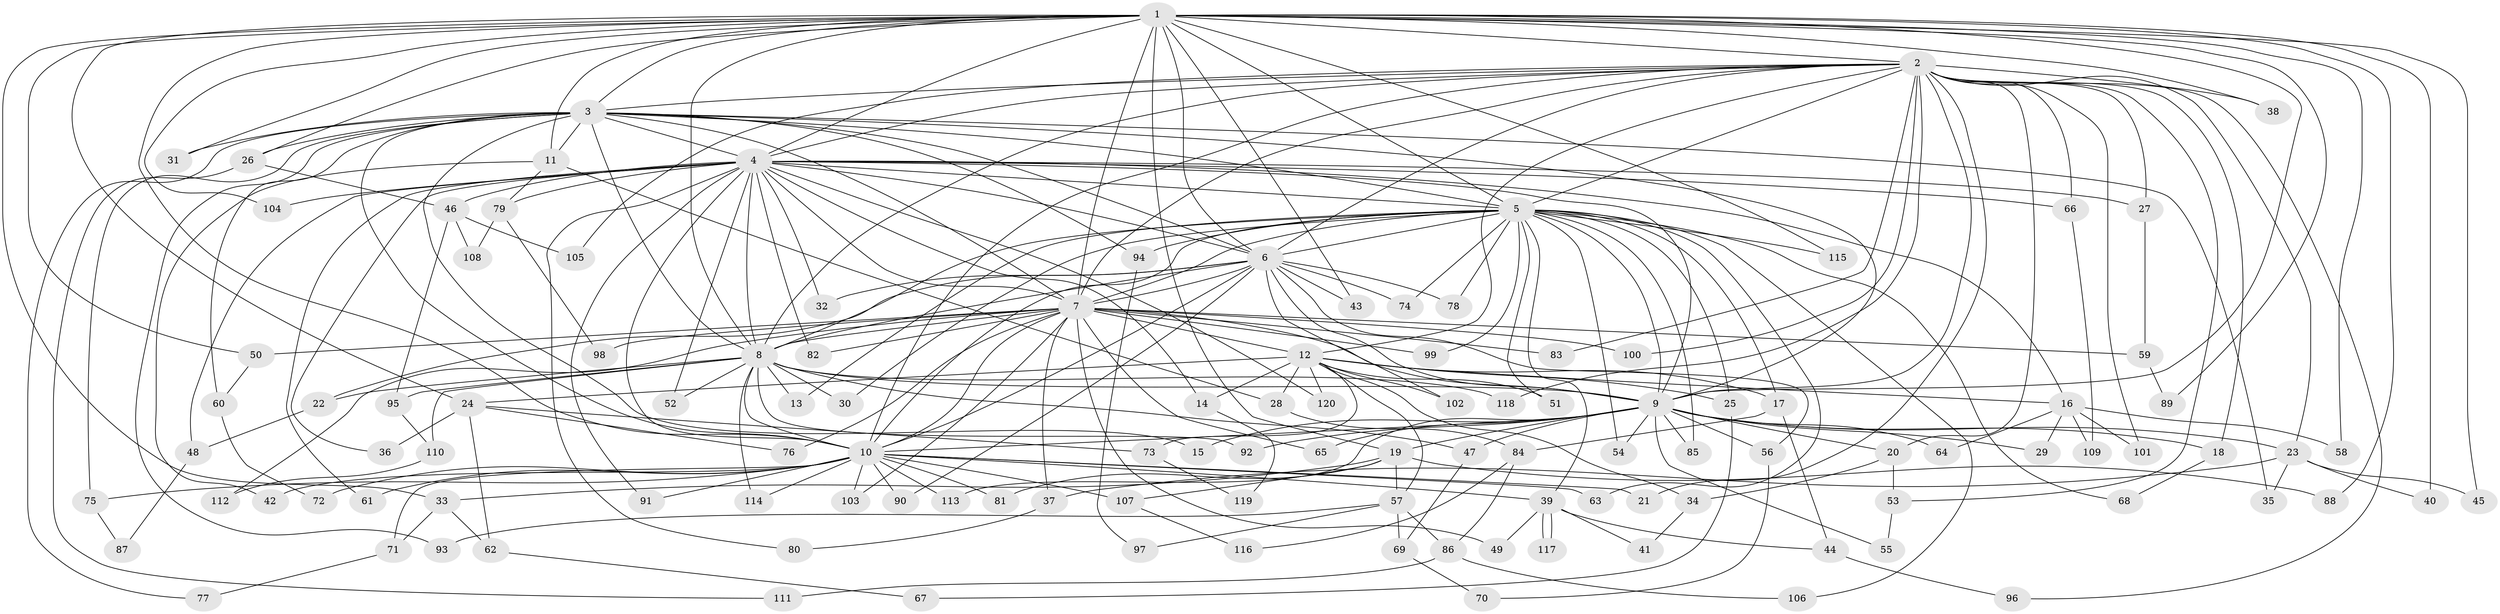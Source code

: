 // Generated by graph-tools (version 1.1) at 2025/01/03/09/25 03:01:14]
// undirected, 120 vertices, 265 edges
graph export_dot {
graph [start="1"]
  node [color=gray90,style=filled];
  1;
  2;
  3;
  4;
  5;
  6;
  7;
  8;
  9;
  10;
  11;
  12;
  13;
  14;
  15;
  16;
  17;
  18;
  19;
  20;
  21;
  22;
  23;
  24;
  25;
  26;
  27;
  28;
  29;
  30;
  31;
  32;
  33;
  34;
  35;
  36;
  37;
  38;
  39;
  40;
  41;
  42;
  43;
  44;
  45;
  46;
  47;
  48;
  49;
  50;
  51;
  52;
  53;
  54;
  55;
  56;
  57;
  58;
  59;
  60;
  61;
  62;
  63;
  64;
  65;
  66;
  67;
  68;
  69;
  70;
  71;
  72;
  73;
  74;
  75;
  76;
  77;
  78;
  79;
  80;
  81;
  82;
  83;
  84;
  85;
  86;
  87;
  88;
  89;
  90;
  91;
  92;
  93;
  94;
  95;
  96;
  97;
  98;
  99;
  100;
  101;
  102;
  103;
  104;
  105;
  106;
  107;
  108;
  109;
  110;
  111;
  112;
  113;
  114;
  115;
  116;
  117;
  118;
  119;
  120;
  1 -- 2;
  1 -- 3;
  1 -- 4;
  1 -- 5;
  1 -- 6;
  1 -- 7;
  1 -- 8;
  1 -- 9;
  1 -- 10;
  1 -- 11;
  1 -- 19;
  1 -- 24;
  1 -- 26;
  1 -- 31;
  1 -- 33;
  1 -- 38;
  1 -- 40;
  1 -- 43;
  1 -- 45;
  1 -- 50;
  1 -- 58;
  1 -- 88;
  1 -- 89;
  1 -- 104;
  1 -- 115;
  2 -- 3;
  2 -- 4;
  2 -- 5;
  2 -- 6;
  2 -- 7;
  2 -- 8;
  2 -- 9;
  2 -- 10;
  2 -- 12;
  2 -- 18;
  2 -- 20;
  2 -- 21;
  2 -- 23;
  2 -- 27;
  2 -- 38;
  2 -- 53;
  2 -- 66;
  2 -- 83;
  2 -- 96;
  2 -- 100;
  2 -- 101;
  2 -- 105;
  2 -- 118;
  3 -- 4;
  3 -- 5;
  3 -- 6;
  3 -- 7;
  3 -- 8;
  3 -- 9;
  3 -- 10;
  3 -- 11;
  3 -- 15;
  3 -- 26;
  3 -- 31;
  3 -- 35;
  3 -- 60;
  3 -- 75;
  3 -- 77;
  3 -- 93;
  3 -- 94;
  4 -- 5;
  4 -- 6;
  4 -- 7;
  4 -- 8;
  4 -- 9;
  4 -- 10;
  4 -- 14;
  4 -- 16;
  4 -- 27;
  4 -- 32;
  4 -- 36;
  4 -- 46;
  4 -- 48;
  4 -- 52;
  4 -- 61;
  4 -- 66;
  4 -- 79;
  4 -- 80;
  4 -- 82;
  4 -- 91;
  4 -- 104;
  4 -- 120;
  5 -- 6;
  5 -- 7;
  5 -- 8;
  5 -- 9;
  5 -- 10;
  5 -- 13;
  5 -- 17;
  5 -- 25;
  5 -- 30;
  5 -- 39;
  5 -- 51;
  5 -- 54;
  5 -- 63;
  5 -- 68;
  5 -- 74;
  5 -- 78;
  5 -- 85;
  5 -- 94;
  5 -- 99;
  5 -- 106;
  5 -- 115;
  6 -- 7;
  6 -- 8;
  6 -- 9;
  6 -- 10;
  6 -- 22;
  6 -- 32;
  6 -- 43;
  6 -- 56;
  6 -- 74;
  6 -- 78;
  6 -- 90;
  6 -- 102;
  7 -- 8;
  7 -- 9;
  7 -- 10;
  7 -- 12;
  7 -- 37;
  7 -- 49;
  7 -- 50;
  7 -- 59;
  7 -- 65;
  7 -- 76;
  7 -- 82;
  7 -- 83;
  7 -- 98;
  7 -- 99;
  7 -- 100;
  7 -- 103;
  7 -- 112;
  8 -- 9;
  8 -- 10;
  8 -- 13;
  8 -- 22;
  8 -- 30;
  8 -- 47;
  8 -- 52;
  8 -- 92;
  8 -- 95;
  8 -- 110;
  8 -- 114;
  8 -- 118;
  9 -- 10;
  9 -- 15;
  9 -- 18;
  9 -- 19;
  9 -- 20;
  9 -- 23;
  9 -- 29;
  9 -- 47;
  9 -- 54;
  9 -- 55;
  9 -- 56;
  9 -- 64;
  9 -- 65;
  9 -- 85;
  9 -- 92;
  9 -- 113;
  10 -- 21;
  10 -- 39;
  10 -- 42;
  10 -- 61;
  10 -- 63;
  10 -- 71;
  10 -- 72;
  10 -- 75;
  10 -- 81;
  10 -- 90;
  10 -- 91;
  10 -- 103;
  10 -- 107;
  10 -- 113;
  10 -- 114;
  11 -- 28;
  11 -- 42;
  11 -- 79;
  12 -- 14;
  12 -- 16;
  12 -- 17;
  12 -- 24;
  12 -- 25;
  12 -- 28;
  12 -- 34;
  12 -- 51;
  12 -- 57;
  12 -- 73;
  12 -- 102;
  12 -- 120;
  14 -- 119;
  16 -- 29;
  16 -- 58;
  16 -- 64;
  16 -- 101;
  16 -- 109;
  17 -- 44;
  17 -- 84;
  18 -- 68;
  19 -- 33;
  19 -- 57;
  19 -- 81;
  19 -- 88;
  19 -- 107;
  20 -- 34;
  20 -- 53;
  22 -- 48;
  23 -- 35;
  23 -- 37;
  23 -- 40;
  23 -- 45;
  24 -- 36;
  24 -- 62;
  24 -- 73;
  24 -- 76;
  25 -- 67;
  26 -- 46;
  26 -- 111;
  27 -- 59;
  28 -- 84;
  33 -- 62;
  33 -- 71;
  34 -- 41;
  37 -- 80;
  39 -- 41;
  39 -- 44;
  39 -- 49;
  39 -- 117;
  39 -- 117;
  44 -- 96;
  46 -- 95;
  46 -- 105;
  46 -- 108;
  47 -- 69;
  48 -- 87;
  50 -- 60;
  53 -- 55;
  56 -- 70;
  57 -- 69;
  57 -- 86;
  57 -- 93;
  57 -- 97;
  59 -- 89;
  60 -- 72;
  62 -- 67;
  66 -- 109;
  69 -- 70;
  71 -- 77;
  73 -- 119;
  75 -- 87;
  79 -- 98;
  79 -- 108;
  84 -- 86;
  84 -- 116;
  86 -- 106;
  86 -- 111;
  94 -- 97;
  95 -- 110;
  107 -- 116;
  110 -- 112;
}
